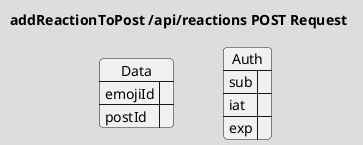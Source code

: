 @startuml addReactionToPost-Request
!theme toy
title "addReactionToPost /api/reactions POST Request"

json Data {
    "emojiId": "",
    "postId": ""
}

json Auth {
    "sub": "",
    "iat": "",
    "exp": ""
}
@enduml
@startuml addReactionToPost-Response
!theme toy
title "addReactionToPost /api/reactions POST Response"

json Data {
    "reactionId": ""
}
@enduml
